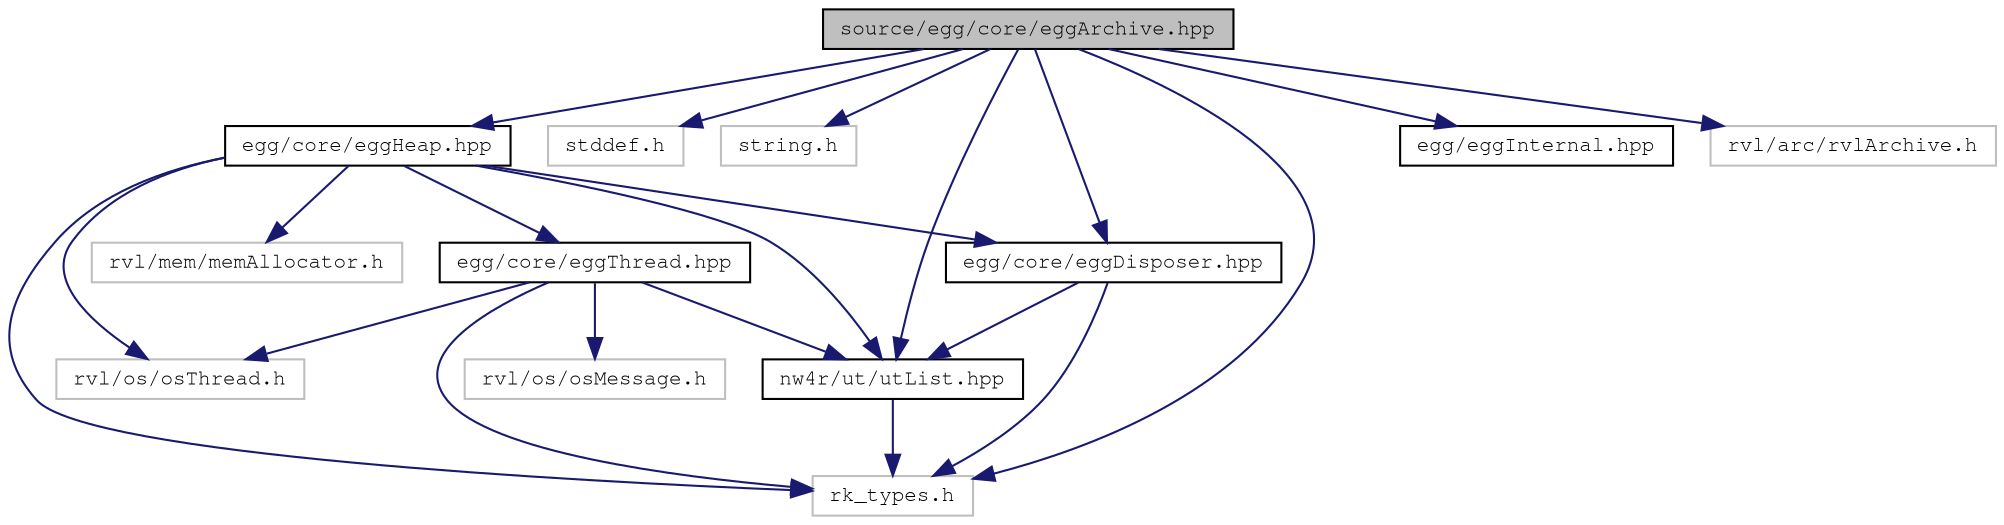 digraph "source/egg/core/eggArchive.hpp"
{
 // LATEX_PDF_SIZE
  edge [fontname="FreeMono",fontsize="10",labelfontname="FreeMono",labelfontsize="10"];
  node [fontname="FreeMono",fontsize="10",shape=record];
  Node1 [label="source/egg/core/eggArchive.hpp",height=0.2,width=0.4,color="black", fillcolor="grey75", style="filled", fontcolor="black",tooltip="A read-only view of a \"dolphin archive\" .arc file."];
  Node1 -> Node2 [color="midnightblue",fontsize="10",style="solid",fontname="FreeMono"];
  Node2 [label="rk_types.h",height=0.2,width=0.4,color="grey75", fillcolor="white", style="filled",tooltip=" "];
  Node1 -> Node3 [color="midnightblue",fontsize="10",style="solid",fontname="FreeMono"];
  Node3 [label="stddef.h",height=0.2,width=0.4,color="grey75", fillcolor="white", style="filled",tooltip=" "];
  Node1 -> Node4 [color="midnightblue",fontsize="10",style="solid",fontname="FreeMono"];
  Node4 [label="string.h",height=0.2,width=0.4,color="grey75", fillcolor="white", style="filled",tooltip=" "];
  Node1 -> Node5 [color="midnightblue",fontsize="10",style="solid",fontname="FreeMono"];
  Node5 [label="egg/core/eggDisposer.hpp",height=0.2,width=0.4,color="black", fillcolor="white", style="filled",URL="$egg_disposer_8hpp.html",tooltip="Headers for EGG::Disposer."];
  Node5 -> Node6 [color="midnightblue",fontsize="10",style="solid",fontname="FreeMono"];
  Node6 [label="nw4r/ut/utList.hpp",height=0.2,width=0.4,color="black", fillcolor="white", style="filled",URL="$ut_list_8hpp_source.html",tooltip=" "];
  Node6 -> Node2 [color="midnightblue",fontsize="10",style="solid",fontname="FreeMono"];
  Node5 -> Node2 [color="midnightblue",fontsize="10",style="solid",fontname="FreeMono"];
  Node1 -> Node7 [color="midnightblue",fontsize="10",style="solid",fontname="FreeMono"];
  Node7 [label="egg/core/eggHeap.hpp",height=0.2,width=0.4,color="black", fillcolor="white", style="filled",URL="$egg_heap_8hpp.html",tooltip="Base Heap class."];
  Node7 -> Node5 [color="midnightblue",fontsize="10",style="solid",fontname="FreeMono"];
  Node7 -> Node6 [color="midnightblue",fontsize="10",style="solid",fontname="FreeMono"];
  Node7 -> Node2 [color="midnightblue",fontsize="10",style="solid",fontname="FreeMono"];
  Node7 -> Node8 [color="midnightblue",fontsize="10",style="solid",fontname="FreeMono"];
  Node8 [label="rvl/os/osThread.h",height=0.2,width=0.4,color="grey75", fillcolor="white", style="filled",tooltip=" "];
  Node7 -> Node9 [color="midnightblue",fontsize="10",style="solid",fontname="FreeMono"];
  Node9 [label="rvl/mem/memAllocator.h",height=0.2,width=0.4,color="grey75", fillcolor="white", style="filled",tooltip=" "];
  Node7 -> Node10 [color="midnightblue",fontsize="10",style="solid",fontname="FreeMono"];
  Node10 [label="egg/core/eggThread.hpp",height=0.2,width=0.4,color="black", fillcolor="white", style="filled",URL="$egg_thread_8hpp.html",tooltip="Thread class for extending."];
  Node10 -> Node6 [color="midnightblue",fontsize="10",style="solid",fontname="FreeMono"];
  Node10 -> Node2 [color="midnightblue",fontsize="10",style="solid",fontname="FreeMono"];
  Node10 -> Node11 [color="midnightblue",fontsize="10",style="solid",fontname="FreeMono"];
  Node11 [label="rvl/os/osMessage.h",height=0.2,width=0.4,color="grey75", fillcolor="white", style="filled",tooltip=" "];
  Node10 -> Node8 [color="midnightblue",fontsize="10",style="solid",fontname="FreeMono"];
  Node1 -> Node12 [color="midnightblue",fontsize="10",style="solid",fontname="FreeMono"];
  Node12 [label="egg/eggInternal.hpp",height=0.2,width=0.4,color="black", fillcolor="white", style="filled",URL="$egg_internal_8hpp_source.html",tooltip=" "];
  Node1 -> Node6 [color="midnightblue",fontsize="10",style="solid",fontname="FreeMono"];
  Node1 -> Node13 [color="midnightblue",fontsize="10",style="solid",fontname="FreeMono"];
  Node13 [label="rvl/arc/rvlArchive.h",height=0.2,width=0.4,color="grey75", fillcolor="white", style="filled",tooltip=" "];
}
